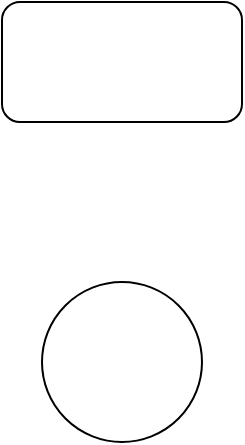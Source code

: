 <mxfile type="github" version="10.5.1"><diagram id="rZ5KYhfD9Q6UFV7VG--1" name="Page-1"><mxGraphModel grid="1" dx="1010" dy="597" gridSize="10" guides="1" tooltips="1" connect="1" arrows="1" fold="1" page="1" pageScale="1" pageWidth="827" pageHeight="1169" math="0" shadow="0"><root><mxCell id="0" /><mxCell id="1" parent="0" /><mxCell id="O2aMxKwbLjfAc17glpVE-1" value="" parent="1" vertex="1" style="rounded=1;whiteSpace=wrap;html=1;"><mxGeometry as="geometry" height="60" width="120" y="70" x="140" /></mxCell><mxCell id="O2aMxKwbLjfAc17glpVE-2" value="" parent="1" vertex="1" style="ellipse;whiteSpace=wrap;html=1;aspect=fixed;"><mxGeometry as="geometry" height="80" width="80" y="210" x="160" /></mxCell></root></mxGraphModel></diagram></mxfile>